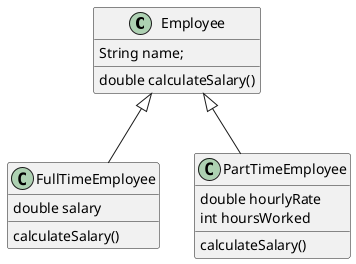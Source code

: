 @startuml
'https://plantuml.com/sequence-diagram

class Employee {
    String name;
    double calculateSalary()
}

class FullTimeEmployee extends Employee{
    double salary
    calculateSalary()
}

class PartTimeEmployee extends Employee {
    double hourlyRate
    int hoursWorked
    calculateSalary()
}




@enduml